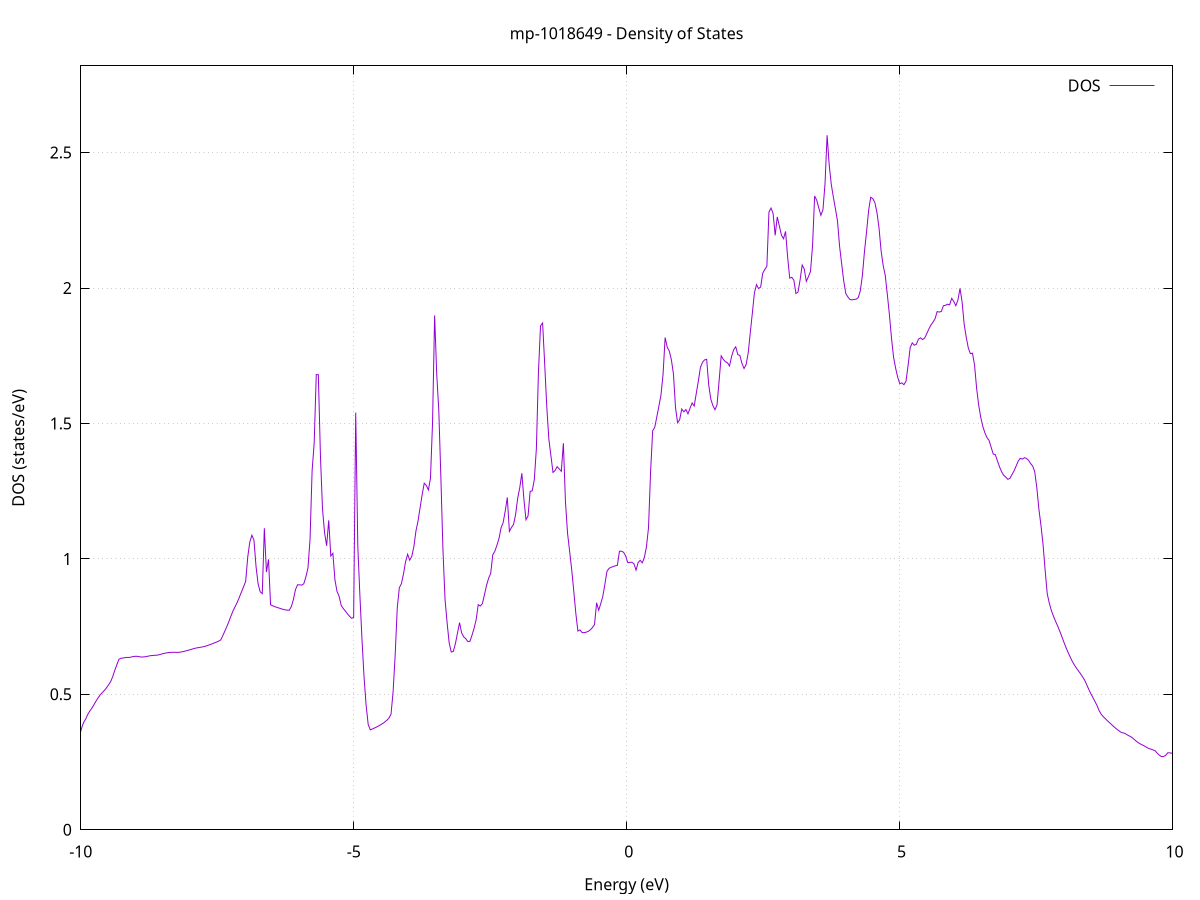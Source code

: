 set title 'mp-1018649 - Density of States'
set xlabel 'Energy (eV)'
set ylabel 'DOS (states/eV)'
set grid
set xrange [-10:10]
set yrange [0:2.820]
set xzeroaxis lt -1
set terminal png size 800,600
set output 'mp-1018649_dos_gnuplot.png'
plot '-' using 1:2 with lines title 'DOS'
-15.387200 0.000000
-15.349100 0.000000
-15.311100 0.000000
-15.273000 0.000000
-15.235000 0.000000
-15.196900 0.000000
-15.158900 0.000000
-15.120800 0.000000
-15.082800 0.000000
-15.044800 0.000000
-15.006700 0.000000
-14.968700 0.000000
-14.930600 0.000000
-14.892600 0.000000
-14.854500 0.000000
-14.816500 0.000000
-14.778500 0.000000
-14.740400 0.000000
-14.702400 0.000000
-14.664300 0.000000
-14.626300 0.000000
-14.588200 0.000000
-14.550200 0.000000
-14.512200 0.000000
-14.474100 0.000000
-14.436100 0.000000
-14.398000 0.000000
-14.360000 0.000000
-14.321900 0.000000
-14.283900 0.000000
-14.245900 0.000000
-14.207800 0.000000
-14.169800 0.000000
-14.131700 0.000000
-14.093700 0.000000
-14.055600 0.000000
-14.017600 0.000000
-13.979600 0.000000
-13.941500 0.000000
-13.903500 0.000000
-13.865400 0.000000
-13.827400 0.000000
-13.789300 0.000000
-13.751300 0.000000
-13.713300 0.000000
-13.675200 0.000000
-13.637200 0.000000
-13.599100 0.000000
-13.561100 0.000000
-13.523000 0.000000
-13.485000 0.000000
-13.447000 0.000000
-13.408900 0.000000
-13.370900 0.000000
-13.332800 0.000000
-13.294800 0.000000
-13.256700 0.000000
-13.218700 0.000000
-13.180700 0.000000
-13.142600 0.000000
-13.104600 0.000000
-13.066500 0.000000
-13.028500 0.000000
-12.990400 0.000000
-12.952400 0.000000
-12.914400 0.000000
-12.876300 0.000000
-12.838300 0.000000
-12.800200 0.000000
-12.762200 0.000000
-12.724100 0.000000
-12.686100 0.000000
-12.648100 0.000000
-12.610000 0.000000
-12.572000 0.000000
-12.533900 0.000000
-12.495900 0.000000
-12.457800 0.000000
-12.419800 0.000000
-12.381800 0.000000
-12.343700 0.000000
-12.305700 0.000000
-12.267600 0.000000
-12.229600 0.000000
-12.191500 0.000000
-12.153500 0.000000
-12.115500 0.000000
-12.077400 0.000000
-12.039400 0.000000
-12.001300 0.000000
-11.963300 0.000000
-11.925200 0.000600
-11.887200 0.073200
-11.849200 0.133300
-11.811100 0.179500
-11.773100 0.234700
-11.735000 0.317800
-11.697000 0.296600
-11.658900 0.300800
-11.620900 0.305900
-11.582900 0.306000
-11.544800 0.302800
-11.506800 0.308400
-11.468700 0.307900
-11.430700 0.308200
-11.392600 0.307000
-11.354600 0.303000
-11.316600 0.301900
-11.278500 0.303900
-11.240500 0.307100
-11.202400 0.311300
-11.164400 0.311100
-11.126300 0.309700
-11.088300 0.308700
-11.050300 0.306600
-11.012200 0.303600
-10.974200 0.303900
-10.936100 0.305400
-10.898100 0.307300
-10.860000 0.309500
-10.822000 0.312000
-10.784000 0.312800
-10.745900 0.312400
-10.707900 0.311500
-10.669800 0.309900
-10.631800 0.307200
-10.593700 0.306800
-10.555700 0.306800
-10.517700 0.307700
-10.479600 0.309000
-10.441600 0.310200
-10.403500 0.311700
-10.365500 0.313400
-10.327400 0.315100
-10.289400 0.315100
-10.251400 0.314300
-10.213300 0.313700
-10.175300 0.312500
-10.137200 0.310800
-10.099200 0.310400
-10.061100 0.313100
-10.023100 0.343700
-9.985100 0.375500
-9.947000 0.397000
-9.909000 0.409000
-9.870900 0.426500
-9.832900 0.439000
-9.794800 0.449600
-9.756800 0.462700
-9.718800 0.475800
-9.680700 0.487700
-9.642700 0.498400
-9.604600 0.506700
-9.566600 0.514700
-9.528500 0.524400
-9.490500 0.535200
-9.452500 0.547000
-9.414400 0.565900
-9.376400 0.589000
-9.338300 0.610000
-9.300300 0.629800
-9.262200 0.633400
-9.224200 0.633900
-9.186200 0.635800
-9.148100 0.636300
-9.110100 0.636200
-9.072000 0.637800
-9.034000 0.639600
-8.995900 0.640500
-8.957900 0.640200
-8.919900 0.638400
-8.881800 0.637700
-8.843800 0.638200
-8.805700 0.639300
-8.767700 0.640900
-8.729600 0.642400
-8.691600 0.643400
-8.653600 0.644000
-8.615500 0.644300
-8.577500 0.645500
-8.539400 0.647600
-8.501400 0.649800
-8.463300 0.651700
-8.425300 0.653100
-8.387300 0.654200
-8.349200 0.655000
-8.311200 0.655300
-8.273100 0.655200
-8.235100 0.654700
-8.197000 0.655300
-8.159000 0.656400
-8.121000 0.658100
-8.082900 0.660000
-8.044900 0.662000
-8.006800 0.664200
-7.968800 0.666400
-7.930700 0.668800
-7.892700 0.670700
-7.854700 0.672100
-7.816600 0.673500
-7.778600 0.674800
-7.740500 0.676400
-7.702500 0.678700
-7.664400 0.681300
-7.626400 0.684000
-7.588400 0.686900
-7.550300 0.689900
-7.512300 0.693100
-7.474200 0.696400
-7.436200 0.700800
-7.398100 0.716900
-7.360100 0.733800
-7.322100 0.751300
-7.284000 0.770500
-7.246000 0.790400
-7.207900 0.809600
-7.169900 0.824900
-7.131800 0.840600
-7.093800 0.858900
-7.055800 0.878400
-7.017700 0.897300
-6.979700 0.916800
-6.941600 1.007200
-6.903600 1.062400
-6.865500 1.087300
-6.827500 1.068800
-6.789500 0.971800
-6.751400 0.907500
-6.713400 0.878500
-6.675300 0.871800
-6.637300 1.113100
-6.599200 0.951400
-6.561200 0.998200
-6.523100 0.830600
-6.485100 0.826800
-6.447100 0.823700
-6.409000 0.821100
-6.371000 0.818700
-6.332900 0.816100
-6.294900 0.813800
-6.256800 0.812000
-6.218800 0.810700
-6.180800 0.810500
-6.142700 0.823900
-6.104700 0.850000
-6.066600 0.886800
-6.028600 0.904500
-5.990500 0.904100
-5.952500 0.903200
-5.914500 0.908200
-5.876400 0.933800
-5.838400 0.965900
-5.800300 1.071300
-5.762300 1.325200
-5.724200 1.427300
-5.686200 1.680500
-5.648200 1.680000
-5.610100 1.383400
-5.572100 1.185300
-5.534000 1.096200
-5.496000 1.048400
-5.457900 1.142500
-5.419900 1.010500
-5.381900 1.020400
-5.343800 0.922200
-5.305800 0.879600
-5.267700 0.862200
-5.229700 0.828400
-5.191600 0.816900
-5.153600 0.807400
-5.115600 0.797400
-5.077500 0.788200
-5.039500 0.781000
-5.001400 0.783400
-4.963400 1.540100
-4.925300 1.047200
-4.887300 0.866800
-4.849300 0.706000
-4.811200 0.565000
-4.773200 0.460700
-4.735100 0.389100
-4.697100 0.369000
-4.659000 0.372000
-4.621000 0.375500
-4.583000 0.379200
-4.544900 0.383300
-4.506900 0.387600
-4.468800 0.392300
-4.430800 0.397800
-4.392700 0.404300
-4.354700 0.412200
-4.316700 0.426600
-4.278600 0.509200
-4.240600 0.645100
-4.202500 0.818800
-4.164500 0.893400
-4.126400 0.908400
-4.088400 0.943800
-4.050400 0.989400
-4.012300 1.017200
-3.974300 0.995100
-3.936200 1.009200
-3.898200 1.045500
-3.860100 1.103000
-3.822100 1.139600
-3.784100 1.188700
-3.746000 1.237200
-3.708000 1.279400
-3.669900 1.271200
-3.631900 1.254500
-3.593800 1.297700
-3.555800 1.503800
-3.517800 1.898700
-3.479700 1.683600
-3.441700 1.550300
-3.403600 1.302600
-3.365600 1.036000
-3.327500 0.851100
-3.289500 0.764700
-3.251500 0.690200
-3.213400 0.656200
-3.175400 0.658600
-3.137300 0.687000
-3.099300 0.725700
-3.061200 0.764600
-3.023200 0.726900
-2.985200 0.712300
-2.947100 0.705300
-2.909100 0.694600
-2.871000 0.695700
-2.833000 0.718000
-2.794900 0.743800
-2.756900 0.775800
-2.718900 0.831100
-2.680800 0.826000
-2.642800 0.834900
-2.604700 0.867900
-2.566700 0.902300
-2.528600 0.928700
-2.490600 0.946300
-2.452600 1.014800
-2.414500 1.028300
-2.376500 1.050400
-2.338400 1.075500
-2.300400 1.114800
-2.262300 1.134200
-2.224300 1.176500
-2.186300 1.226800
-2.148200 1.101500
-2.110200 1.116100
-2.072100 1.126900
-2.034100 1.163800
-1.996000 1.224200
-1.958000 1.262800
-1.920000 1.316000
-1.881900 1.219100
-1.843900 1.144500
-1.805800 1.158900
-1.767800 1.249400
-1.729700 1.251200
-1.691700 1.292700
-1.653700 1.407100
-1.615600 1.691600
-1.577600 1.860200
-1.539500 1.870900
-1.501500 1.720100
-1.463400 1.562700
-1.425400 1.442500
-1.387400 1.380800
-1.349300 1.319100
-1.311300 1.326200
-1.273200 1.340500
-1.235200 1.332000
-1.197100 1.323200
-1.159100 1.427000
-1.121100 1.212100
-1.083000 1.095300
-1.045000 1.029100
-1.006900 0.960800
-0.968900 0.881700
-0.930800 0.798500
-0.892800 0.733500
-0.854800 0.737700
-0.816700 0.728100
-0.778700 0.727600
-0.740600 0.729400
-0.702600 0.732600
-0.664500 0.738400
-0.626500 0.746400
-0.588500 0.757600
-0.550400 0.838100
-0.512400 0.810300
-0.474300 0.835000
-0.436300 0.862100
-0.398200 0.906700
-0.360200 0.954200
-0.322200 0.965100
-0.284100 0.969000
-0.246100 0.971600
-0.208000 0.974600
-0.170000 0.976100
-0.131900 1.028100
-0.093900 1.028300
-0.055900 1.024400
-0.017800 1.010800
0.020200 0.986200
0.058300 0.987300
0.096300 0.987500
0.134400 0.981700
0.172400 0.958500
0.210400 0.986500
0.248500 0.994900
0.286500 0.985400
0.324600 1.005200
0.362600 1.044400
0.400700 1.115200
0.438700 1.322300
0.476700 1.472900
0.514800 1.485900
0.552800 1.524200
0.590900 1.563900
0.628900 1.604700
0.667000 1.681000
0.705000 1.817200
0.743000 1.781800
0.781100 1.767100
0.819100 1.735600
0.857200 1.683200
0.895200 1.558900
0.933300 1.502600
0.971300 1.513800
1.009300 1.553200
1.047400 1.542900
1.085400 1.551400
1.123500 1.535400
1.161500 1.556400
1.199600 1.575700
1.237600 1.564200
1.275600 1.610700
1.313700 1.656900
1.351700 1.706700
1.389800 1.725600
1.427800 1.734700
1.465900 1.736700
1.503900 1.641400
1.541900 1.589600
1.580000 1.566100
1.618000 1.550500
1.656100 1.568500
1.694100 1.657700
1.732200 1.749600
1.770200 1.736900
1.808300 1.728100
1.846300 1.724100
1.884300 1.712100
1.922400 1.747000
1.960400 1.772400
1.998500 1.782900
2.036500 1.754200
2.074600 1.750800
2.112600 1.721500
2.150600 1.702800
2.188700 1.717200
2.226700 1.759800
2.264800 1.834700
2.302800 1.906900
2.340900 1.982300
2.378900 2.012400
2.416900 1.997800
2.455000 2.003600
2.493000 2.054600
2.531100 2.068600
2.569100 2.080400
2.607200 2.280700
2.645200 2.295200
2.683200 2.275000
2.721300 2.194300
2.759300 2.262600
2.797400 2.229300
2.835400 2.195400
2.873500 2.181900
2.911500 2.208900
2.949500 2.113600
2.987600 2.036400
3.025600 2.039400
3.063700 2.028700
3.101700 1.979400
3.139800 1.985200
3.177800 2.030100
3.215800 2.084700
3.253900 2.069800
3.291900 2.024600
3.330000 2.042000
3.368000 2.060900
3.406100 2.157300
3.444100 2.339700
3.482100 2.324100
3.520200 2.295600
3.558200 2.268500
3.596300 2.288500
3.634300 2.385100
3.672400 2.563900
3.710400 2.454900
3.748400 2.383000
3.786500 2.336200
3.824500 2.292700
3.862600 2.247800
3.900600 2.154800
3.938700 2.089800
3.976700 2.026300
4.014700 1.979600
4.052800 1.967200
4.090800 1.957500
4.128900 1.956200
4.166900 1.957600
4.205000 1.958900
4.243000 1.964300
4.281000 1.990000
4.319100 2.046300
4.357100 2.134900
4.395200 2.207500
4.433200 2.286700
4.471300 2.335100
4.509300 2.329900
4.547300 2.315400
4.585400 2.278800
4.623400 2.221800
4.661500 2.137700
4.699500 2.083100
4.737600 2.046700
4.775600 1.976400
4.813600 1.902200
4.851700 1.815700
4.889700 1.745100
4.927800 1.704000
4.965800 1.670700
5.003900 1.646700
5.041900 1.649900
5.079900 1.643000
5.118000 1.656100
5.156000 1.714400
5.194100 1.779700
5.232100 1.797400
5.270200 1.788800
5.308200 1.792400
5.346200 1.811200
5.384300 1.816000
5.422300 1.809700
5.460400 1.815400
5.498400 1.831500
5.536500 1.848500
5.574500 1.863300
5.612500 1.873900
5.650600 1.886900
5.688600 1.912900
5.726700 1.911200
5.764700 1.913400
5.802800 1.934600
5.840800 1.936100
5.878800 1.940100
5.916900 1.937800
5.954900 1.961800
5.993000 1.950300
6.031000 1.934500
6.069100 1.955700
6.107100 1.998700
6.145100 1.948700
6.183200 1.866900
6.221200 1.818200
6.259300 1.778700
6.297300 1.757500
6.335400 1.759500
6.373400 1.716000
6.411400 1.630100
6.449500 1.567100
6.487500 1.522200
6.525600 1.488700
6.563600 1.465100
6.601700 1.447600
6.639700 1.437300
6.677700 1.412100
6.715800 1.387000
6.753800 1.384900
6.791900 1.362300
6.829900 1.340600
6.868000 1.322200
6.906000 1.308800
6.944000 1.302500
6.982100 1.293800
7.020100 1.296900
7.058200 1.310700
7.096200 1.324600
7.134300 1.342300
7.172300 1.360500
7.210300 1.371400
7.248400 1.368200
7.286400 1.373500
7.324500 1.371000
7.362500 1.363900
7.400600 1.351800
7.438600 1.342800
7.476600 1.320900
7.514700 1.262100
7.552700 1.183200
7.590800 1.123000
7.628800 1.052700
7.666900 0.957700
7.704900 0.871500
7.742900 0.836700
7.781000 0.809500
7.819000 0.788600
7.857100 0.770000
7.895100 0.752800
7.933200 0.733800
7.971200 0.714200
8.009200 0.693200
8.047300 0.673400
8.085300 0.655600
8.123400 0.638700
8.161400 0.622800
8.199500 0.609300
8.237500 0.597700
8.275500 0.586800
8.313600 0.576500
8.351600 0.564700
8.389700 0.552700
8.427700 0.536000
8.465800 0.518400
8.503800 0.502400
8.541800 0.488000
8.579900 0.473500
8.617900 0.458400
8.656000 0.439900
8.694000 0.426300
8.732100 0.417600
8.770100 0.410000
8.808100 0.402500
8.846200 0.395400
8.884200 0.388300
8.922300 0.381300
8.960300 0.374600
8.998400 0.368300
9.036400 0.362800
9.074400 0.358300
9.112500 0.357100
9.150500 0.353000
9.188600 0.348300
9.226600 0.344500
9.264700 0.339700
9.302700 0.332800
9.340700 0.326300
9.378800 0.320800
9.416800 0.316200
9.454900 0.312500
9.492900 0.308500
9.531000 0.303700
9.569000 0.299700
9.607000 0.297500
9.645100 0.294700
9.683100 0.291400
9.721200 0.282800
9.759200 0.275200
9.797300 0.270100
9.835300 0.270500
9.873300 0.274200
9.911400 0.284000
9.949400 0.284200
9.987500 0.282500
10.025500 0.278600
10.063600 0.248000
10.101600 0.201800
10.139600 0.163900
10.177700 0.136700
10.215700 0.112800
10.253800 0.090700
10.291800 0.073500
10.329900 0.036200
10.367900 0.009200
10.406000 0.000200
10.444000 0.000000
10.482000 0.000000
10.520100 0.000000
10.558100 0.000000
10.596200 0.000000
10.634200 0.000000
10.672300 0.000000
10.710300 0.000000
10.748300 0.000000
10.786400 0.000000
10.824400 0.000000
10.862500 0.000000
10.900500 0.000000
10.938600 0.000000
10.976600 0.000000
11.014600 0.000000
11.052700 0.000000
11.090700 0.000000
11.128800 0.000000
11.166800 0.000000
11.204900 0.000000
11.242900 0.000000
11.280900 0.000000
11.319000 0.000000
11.357000 0.000000
11.395100 0.000000
11.433100 0.000000
11.471200 0.000000
11.509200 0.000000
11.547200 0.000000
11.585300 0.000000
11.623300 0.000000
11.661400 0.000000
11.699400 0.000000
11.737500 0.000000
11.775500 0.000000
11.813500 0.000000
11.851600 0.000000
11.889600 0.000000
11.927700 0.000000
11.965700 0.000000
12.003800 0.000000
12.041800 0.000000
12.079800 0.000000
12.117900 0.000000
12.155900 0.000000
12.194000 0.000000
12.232000 0.000000
12.270100 0.000000
12.308100 0.000000
12.346100 0.000000
12.384200 0.000000
12.422200 0.000000
12.460300 0.000000
12.498300 0.000000
12.536400 0.000000
12.574400 0.000000
12.612400 0.000000
12.650500 0.000000
12.688500 0.000000
12.726600 0.000000
12.764600 0.000000
12.802700 0.000000
12.840700 0.000000
12.878700 0.000000
12.916800 0.000000
12.954800 0.000000
12.992900 0.000000
13.030900 0.000000
13.069000 0.000000
13.107000 0.000000
13.145000 0.004800
13.183100 0.056300
13.221100 0.113600
13.259200 0.180100
13.297200 0.249900
13.335300 0.302600
13.373300 0.352000
13.411300 0.406700
13.449400 0.460900
13.487400 0.447900
13.525500 0.478100
13.563500 0.507900
13.601600 0.536700
13.639600 0.570900
13.677600 0.605700
13.715700 0.642600
13.753700 0.683200
13.791800 0.742800
13.829800 0.796600
13.867900 0.829500
13.905900 0.859500
13.943900 0.888000
13.982000 0.918000
14.020000 0.942000
14.058100 0.960700
14.096100 0.975900
14.134200 0.983200
14.172200 0.990900
14.210200 0.990800
14.248300 0.999300
14.286300 1.014200
14.324400 1.032300
14.362400 1.055700
14.400500 1.086000
14.438500 1.134500
14.476500 1.191200
14.514600 1.235600
14.552600 1.298500
14.590700 1.368000
14.628700 1.390700
14.666800 1.403700
14.704800 1.425900
14.742800 1.436000
14.780900 1.418700
14.818900 1.397700
14.857000 1.394600
14.895000 1.406400
14.933100 1.426700
14.971100 1.468200
15.009100 1.498700
15.047200 1.503200
15.085200 1.509800
15.123300 1.457200
15.161300 1.341800
15.199400 1.324600
15.237400 1.348700
15.275400 1.380200
15.313500 1.466400
15.351500 1.542300
15.389600 1.582800
15.427600 1.622200
15.465700 1.649500
15.503700 1.683500
15.541700 1.633300
15.579800 1.649000
15.617800 1.646400
15.655900 1.708000
15.693900 1.794100
15.732000 1.906100
15.770000 2.046600
15.808000 2.184000
15.846100 2.360200
15.884100 2.413400
15.922200 2.357700
15.960200 2.240800
15.998300 2.143800
16.036300 2.036200
16.074300 1.953700
16.112400 1.920800
16.150400 1.861100
16.188500 1.811000
16.226500 1.851900
16.264600 2.120300
16.302600 1.973500
16.340600 2.058300
16.378700 2.176400
16.416700 2.370000
16.454800 2.551500
16.492800 2.808400
16.530900 2.954000
16.568900 2.966800
16.606900 2.959900
16.645000 2.893200
16.683000 2.660900
16.721100 2.440000
16.759100 2.303800
16.797200 2.212600
16.835200 2.097600
16.873200 2.009800
16.911300 2.026100
16.949300 2.065300
16.987400 2.177200
17.025400 2.311100
17.063500 2.412300
17.101500 2.440800
17.139500 2.439200
17.177600 2.364900
17.215600 2.245300
17.253700 2.139800
17.291700 2.025200
17.329800 1.974200
17.367800 1.965600
17.405800 1.990700
17.443900 1.996700
17.481900 2.007700
17.520000 2.064600
17.558000 2.237900
17.596100 2.473600
17.634100 2.676300
17.672100 2.843300
17.710200 3.019700
17.748200 3.278100
17.786300 3.033300
17.824300 2.959200
17.862400 2.693500
17.900400 2.591100
17.938400 2.548200
17.976500 2.544000
18.014500 2.465000
18.052600 2.445100
18.090600 2.408200
18.128700 2.387300
18.166700 2.394600
18.204700 2.423400
18.242800 2.522400
18.280800 2.548000
18.318900 2.598500
18.356900 2.519700
18.395000 2.485800
18.433000 2.464300
18.471000 2.535600
18.509100 2.653000
18.547100 2.778600
18.585200 3.186000
18.623200 3.039700
18.661300 2.847700
18.699300 2.663700
18.737400 2.576400
18.775400 2.499100
18.813400 2.503600
18.851500 2.539100
18.889500 2.640800
18.927600 2.539600
18.965600 2.523300
19.003700 2.484500
19.041700 2.433200
19.079700 2.422700
19.117800 2.455300
19.155800 2.475400
19.193900 2.488000
19.231900 2.467100
19.270000 2.361600
19.308000 2.324800
19.346000 2.292700
19.384100 2.230600
19.422100 2.186500
19.460200 2.154700
19.498200 2.133200
19.536300 2.141900
19.574300 2.252300
19.612300 2.345200
19.650400 2.292800
19.688400 2.299200
19.726500 2.361400
19.764500 2.404200
19.802600 2.441400
19.840600 2.576800
19.878600 2.419000
19.916700 2.027000
19.954700 1.918300
19.992800 1.873200
20.030800 1.837300
20.068900 1.792800
20.106900 1.754900
20.144900 1.743600
20.183000 1.769800
20.221000 1.834400
20.259100 1.951700
20.297100 2.077400
20.335200 2.186200
20.373200 2.388700
20.411200 2.387500
20.449300 2.260600
20.487300 2.130500
20.525400 2.043700
20.563400 2.009100
20.601500 1.856300
20.639500 1.761200
20.677500 1.689400
20.715600 1.664300
20.753600 1.661900
20.791700 1.693900
20.829700 1.703400
20.867800 1.817500
20.905800 2.002800
20.943800 2.144600
20.981900 2.239300
21.019900 2.238500
21.058000 2.219000
21.096000 2.094800
21.134100 2.026800
21.172100 1.878500
21.210100 1.911200
21.248200 1.997200
21.286200 2.046200
21.324300 2.021000
21.362300 2.009100
21.400400 2.088200
21.438400 2.111000
21.476400 2.118700
21.514500 2.142000
21.552500 2.163300
21.590600 2.212300
21.628600 2.320500
21.666700 2.377300
21.704700 2.398600
21.742700 2.450100
21.780800 2.534900
21.818800 2.690300
21.856900 2.642400
21.894900 2.591600
21.933000 2.475500
21.971000 2.460300
22.009000 2.414100
22.047100 2.365400
22.085100 2.335600
22.123200 2.303500
22.161200 2.364200
22.199300 2.274400
22.237300 2.257100
22.275300 2.241500
22.313400 2.185400
22.351400 2.184200
22.389500 2.103900
22.427500 2.030000
22.465600 1.987100
22.503600 1.953500
22.541600 1.907700
22.579700 1.786700
22.617700 1.786100
22.655800 1.868200
22.693800 2.069600
22.731900 2.132600
22.769900 2.243000
22.807900 2.272400
22.846000 2.333600
22.884000 2.337300
22.922100 2.397100
22.960100 2.343400
22.998200 2.251100
23.036200 2.242000
23.074200 2.249100
23.112300 2.195200
23.150300 2.138200
23.188400 2.149700
23.226400 2.192400
23.264500 2.278900
23.302500 2.410900
23.340500 2.694400
23.378600 2.969100
23.416600 3.095700
23.454700 3.048300
23.492700 2.952100
23.530800 2.865300
23.568800 2.779600
23.606800 2.629800
23.644900 2.360700
23.682900 2.300700
23.721000 2.325900
23.759000 2.388300
23.797100 2.392200
23.835100 2.321300
23.873100 2.243900
23.911200 2.245600
23.949200 2.217500
23.987300 2.113600
24.025300 1.967300
24.063400 1.754500
24.101400 1.720100
24.139400 1.692500
24.177500 1.674400
24.215500 1.674600
24.253600 1.621800
24.291600 1.570500
24.329700 1.506800
24.367700 1.448700
24.405700 1.409000
24.443800 1.415000
24.481800 1.538800
24.519900 1.513900
24.557900 1.244400
24.596000 1.222100
24.634000 1.198200
24.672000 1.172500
24.710100 1.147300
24.748100 1.137100
24.786200 1.160900
24.824200 1.178900
24.862300 1.185700
24.900300 1.201400
24.938300 1.195100
24.976400 1.209700
25.014400 1.222900
25.052500 1.100300
25.090500 1.074000
25.128600 1.050900
25.166600 1.031200
25.204600 1.017900
25.242700 0.966000
25.280700 0.946300
25.318800 0.937100
25.356800 0.913200
25.394900 0.909200
25.432900 0.883200
25.470900 0.883600
25.509000 0.931500
25.547000 0.958100
25.585100 0.982800
25.623100 1.061000
25.661200 0.987400
25.699200 0.587800
25.737200 0.481700
25.775300 0.441300
25.813300 0.416800
25.851400 0.422700
25.889400 0.413800
25.927500 0.361800
25.965500 0.337700
26.003500 0.292800
26.041600 0.274700
26.079600 0.251800
26.117700 0.240300
26.155700 0.273800
26.193800 0.299000
26.231800 0.323600
26.269800 0.340800
26.307900 0.364400
26.345900 0.393800
26.384000 0.426100
26.422000 0.456200
26.460100 0.491800
26.498100 0.531100
26.536100 0.559100
26.574200 0.586400
26.612200 0.603600
26.650300 0.643500
26.688300 0.688200
26.726400 0.716700
26.764400 0.736100
26.802400 0.748500
26.840500 0.757300
26.878500 0.768300
26.916600 0.774300
26.954600 0.789400
26.992700 0.803400
27.030700 0.824500
27.068700 0.841200
27.106800 0.846300
27.144800 0.859800
27.182900 0.873800
27.220900 0.887100
27.259000 0.897600
27.297000 0.910700
27.335100 0.923300
27.373100 0.935400
27.411100 0.947400
27.449200 0.958500
27.487200 0.968200
27.525300 0.982600
27.563300 0.996000
27.601400 1.011500
27.639400 1.028100
27.677400 1.047200
27.715500 1.065200
27.753500 1.082900
27.791600 1.099200
27.829600 1.117500
27.867700 1.138600
27.905700 1.159600
27.943700 1.193300
27.981800 1.228900
28.019800 1.256500
28.057900 1.277800
28.095900 1.324000
28.134000 1.374100
28.172000 1.471500
28.210000 1.480200
28.248100 1.514600
28.286100 1.632600
28.324200 1.855100
28.362200 2.035700
28.400300 2.110100
28.438300 2.184600
28.476300 2.140600
28.514400 2.156200
28.552400 2.071800
28.590500 2.052000
28.628500 2.054600
28.666600 2.100200
28.704600 2.234300
28.742600 2.174000
28.780700 2.108300
28.818700 2.254400
28.856800 2.565700
28.894800 2.753500
28.932900 2.605500
28.970900 2.348300
29.008900 2.302500
29.047000 2.363400
29.085000 2.391500
29.123100 2.456800
29.161100 2.625100
29.199200 2.833200
29.237200 2.970300
29.275200 2.920500
29.313300 2.699400
29.351300 2.594300
29.389400 2.559600
29.427400 2.580200
29.465500 2.647400
29.503500 2.705200
29.541500 2.990700
29.579600 2.997200
29.617600 2.809600
29.655700 2.683000
29.693700 2.547600
29.731800 2.616900
29.769800 2.507200
29.807800 2.420200
29.845900 2.330600
29.883900 2.310900
29.922000 2.338100
29.960000 2.423600
29.998100 2.498400
30.036100 2.563000
30.074100 2.567300
30.112200 2.489200
30.150200 2.392900
30.188300 2.331600
30.226300 2.370300
30.264400 2.472200
30.302400 2.509800
30.340400 2.476300
30.378500 2.439400
30.416500 2.403700
30.454600 2.364700
30.492600 2.323400
30.530700 2.291100
30.568700 2.288400
30.606700 2.339100
30.644800 2.296900
30.682800 2.158700
30.720900 2.018000
30.758900 1.920200
30.797000 1.869500
30.835000 1.837300
30.873000 1.802700
30.911100 1.839300
30.949100 1.966400
30.987200 2.159000
31.025200 2.279100
31.063300 2.843200
31.101300 2.532000
31.139300 2.400500
31.177400 2.211700
31.215400 2.136600
31.253500 2.096600
31.291500 2.074700
31.329600 2.038000
31.367600 1.971700
31.405600 1.900700
31.443700 1.827200
31.481700 1.710400
31.519800 1.671700
31.557800 1.643500
31.595900 1.594200
31.633900 1.517600
31.671900 1.465700
31.710000 1.482300
31.748000 1.531200
31.786100 1.569100
31.824100 1.605400
31.862200 1.673400
31.900200 1.691100
31.938200 1.661000
31.976300 1.588000
32.014300 1.518600
32.052400 1.459500
32.090400 1.465600
32.128500 1.403300
32.166500 1.406800
32.204500 1.421600
32.242600 1.498900
32.280600 1.646500
32.318700 1.768200
32.356700 1.862900
32.394800 1.947000
32.432800 2.037800
32.470800 2.164400
32.508900 2.173600
32.546900 2.197000
32.585000 1.954000
32.623000 1.796500
32.661100 1.645900
32.699100 1.498100
32.737100 1.373400
32.775200 1.358200
32.813200 1.359800
32.851300 1.371000
32.889300 1.391700
32.927400 1.427900
32.965400 1.479600
33.003400 1.539300
33.041500 1.625500
33.079500 1.732100
33.117600 1.847000
33.155600 1.886700
33.193700 1.720900
33.231700 1.604100
33.269700 1.538600
33.307800 1.467500
33.345800 1.466400
33.383900 1.361100
33.421900 1.299300
33.460000 1.287900
33.498000 1.314300
33.536000 1.364500
33.574100 1.369700
33.612100 1.399400
33.650200 1.452700
33.688200 1.500200
33.726300 1.548300
33.764300 1.633100
33.802300 1.694800
33.840400 1.708600
33.878400 1.673400
33.916500 1.632300
33.954500 1.660300
33.992600 1.767400
34.030600 2.031900
34.068600 2.280500
34.106700 2.354400
34.144700 2.350400
34.182800 2.354200
34.220800 2.516200
34.258900 2.678400
34.296900 2.661900
34.334900 2.607700
34.373000 2.288100
34.411000 2.089300
34.449100 1.987600
34.487100 1.929500
34.525200 1.919100
34.563200 1.918500
34.601200 1.804900
34.639300 1.736200
34.677300 1.639400
34.715400 1.574400
34.753400 1.489500
34.791500 1.455700
34.829500 1.492000
34.867500 1.593000
34.905600 1.797300
34.943600 1.764300
34.981700 1.698700
35.019700 1.650800
35.057800 1.675200
35.095800 1.655300
35.133800 1.668400
35.171900 1.725800
35.209900 1.815700
35.248000 1.840900
35.286000 1.839900
35.324100 1.829500
35.362100 1.802100
35.400100 1.766100
35.438200 1.737400
35.476200 1.708600
35.514300 1.675700
35.552300 1.630500
35.590400 1.534500
35.628400 1.497300
35.666400 1.479100
35.704500 1.462200
35.742500 1.453600
35.780600 1.453100
35.818600 1.433100
35.856700 1.407000
35.894700 1.371000
35.932800 1.333000
35.970800 1.313700
36.008800 1.302800
36.046900 1.287800
36.084900 1.276900
36.123000 1.275000
36.161000 1.298400
36.199100 1.305700
36.237100 1.305300
36.275100 1.285100
36.313200 1.267300
36.351200 1.274700
36.389300 1.306600
36.427300 1.296600
36.465400 1.305600
36.503400 1.313200
36.541400 1.320600
36.579500 1.344700
36.617500 1.387000
36.655600 1.451200
36.693600 1.391600
36.731700 1.353800
36.769700 1.354700
36.807700 1.365200
36.845800 1.374800
36.883800 1.389300
36.921900 1.399900
36.959900 1.408000
36.998000 1.422600
37.036000 1.449000
37.074000 1.470100
37.112100 1.459500
37.150100 1.421400
37.188200 1.366400
37.226200 1.320600
37.264300 1.287300
37.302300 1.238400
37.340300 1.188500
37.378400 1.138000
37.416400 1.089600
37.454500 1.055400
37.492500 1.023400
37.530600 0.989600
37.568600 0.966400
37.606600 0.950600
37.644700 0.941700
37.682700 0.952000
37.720800 0.968600
37.758800 1.000500
37.796900 1.062400
37.834900 1.118900
37.872900 1.149300
37.911000 1.175500
37.949000 1.175600
37.987100 1.166700
38.025100 1.161200
38.063200 1.168300
38.101200 1.183000
38.139200 1.209300
38.177300 1.226300
38.215300 1.232100
38.253400 1.238800
38.291400 1.241800
38.329500 1.238000
38.367500 1.223900
38.405500 1.202500
38.443600 1.191200
38.481600 1.151200
38.519700 1.112400
38.557700 1.078600
38.595800 1.069900
38.633800 1.050700
38.671800 1.044600
38.709900 1.041600
38.747900 1.042100
38.786000 1.042400
38.824000 1.041100
38.862100 1.075000
38.900100 1.064700
38.938100 1.049200
38.976200 1.039300
39.014200 1.030800
39.052300 1.029000
39.090300 1.039000
39.128400 1.056300
39.166400 1.082600
39.204400 1.119800
39.242500 1.163300
39.280500 1.186000
39.318600 1.200000
39.356600 1.210800
39.394700 1.215000
39.432700 1.217900
39.470700 1.227900
39.508800 1.236600
39.546800 1.247000
39.584900 1.265300
39.622900 1.285800
39.661000 1.306500
39.699000 1.327600
39.737000 1.349000
39.775100 1.369300
39.813100 1.394200
39.851200 1.420200
39.889200 1.441800
39.927300 1.494300
39.965300 1.549100
40.003300 1.467100
40.041400 1.434000
40.079400 1.408300
40.117500 1.388300
40.155500 1.383500
40.193600 1.405000
40.231600 1.428000
40.269600 1.429500
40.307700 1.387800
40.345700 1.393800
40.383800 1.436000
40.421800 1.491200
40.459900 1.545400
40.497900 1.571400
40.535900 1.617200
40.574000 1.662200
40.612000 1.710100
40.650100 1.776100
40.688100 1.885700
40.726200 1.954600
40.764200 1.921000
40.802200 1.818500
40.840300 1.742700
40.878300 1.703500
40.916400 1.671300
40.954400 1.640900
40.992500 1.608200
41.030500 1.590000
41.068500 1.568900
41.106600 1.538700
41.144600 1.499300
41.182700 1.476600
41.220700 1.457400
41.258800 1.438300
41.296800 1.419100
41.334800 1.395800
41.372900 1.368400
41.410900 1.334000
41.449000 1.288200
41.487000 1.230000
41.525100 1.172300
41.563100 1.110100
41.601100 1.048000
41.639200 0.991300
41.677200 0.930800
41.715300 0.871900
41.753300 0.821500
41.791400 0.790200
41.829400 0.771300
41.867400 0.749300
41.905500 0.746300
41.943500 0.705300
41.981600 0.682700
42.019600 0.657800
42.057700 0.645800
42.095700 0.631200
42.133700 0.632000
42.171800 0.636100
42.209800 0.655200
42.247900 0.676600
42.285900 0.669000
42.324000 0.641000
42.362000 0.603300
42.400000 0.583000
42.438100 0.585100
42.476100 0.587400
42.514200 0.608700
42.552200 0.634600
42.590300 0.661600
42.628300 0.688400
42.666300 0.713300
42.704400 0.742100
42.742400 0.770400
42.780500 0.800000
42.818500 0.830700
42.856600 0.862200
42.894600 0.894300
42.932600 0.927700
42.970700 0.960300
43.008700 0.990600
43.046800 1.020900
43.084800 1.047000
43.122900 1.066200
43.160900 1.070700
43.198900 1.062300
43.237000 1.074300
43.275000 1.092500
43.313100 1.108000
43.351100 1.120000
43.389200 1.129200
43.427200 1.134600
43.465200 1.138000
43.503300 1.150900
43.541300 1.183600
43.579400 1.226900
43.617400 1.268900
43.655500 1.302200
43.693500 1.305200
43.731500 1.296900
43.769600 1.236800
43.807600 1.191200
43.845700 1.202100
43.883700 1.230800
43.921800 1.247900
43.959800 1.265900
43.997800 1.293700
44.035900 1.323700
44.073900 1.330200
44.112000 1.346300
44.150000 1.367800
44.188100 1.398300
44.226100 1.414800
44.264200 1.430500
44.302200 1.453000
44.340200 1.475500
44.378300 1.490000
44.416300 1.505800
44.454400 1.544400
44.492400 1.504000
44.530500 1.483100
44.568500 1.456400
44.606500 1.438900
44.644600 1.435900
44.682600 1.438800
44.720700 1.446600
44.758700 1.454600
44.796800 1.460800
44.834800 1.466800
44.872800 1.471500
44.910900 1.474200
44.948900 1.476600
44.987000 1.480700
45.025000 1.485900
45.063100 1.481600
45.101100 1.475300
45.139100 1.468300
45.177200 1.478800
45.215200 1.462300
45.253300 1.448800
45.291300 1.422100
45.329400 1.407500
45.367400 1.400400
45.405400 1.397000
45.443500 1.401300
45.481500 1.409500
45.519600 1.419400
45.557600 1.426300
45.595700 1.442800
45.633700 1.451200
45.671700 1.408700
45.709800 1.387600
45.747800 1.373400
45.785900 1.369500
45.823900 1.373500
45.862000 1.391500
45.900000 1.421800
45.938000 1.461800
45.976100 1.495900
46.014100 1.528200
46.052200 1.568000
46.090200 1.571200
46.128300 1.578900
46.166300 1.627000
46.204300 1.679300
46.242400 1.731200
46.280400 1.775300
46.318500 1.837300
46.356500 1.895600
46.394600 1.960900
46.432600 2.043900
46.470600 2.163000
46.508700 2.229100
46.546700 2.280600
46.584800 2.317400
46.622800 2.322100
46.660900 2.349900
46.698900 2.379100
46.736900 2.340700
46.775000 2.242400
46.813000 2.161300
46.851100 2.095900
46.889100 2.040700
46.927200 2.022700
46.965200 1.994000
47.003200 1.966900
47.041300 1.986300
47.079300 1.972200
47.117400 1.973500
47.155400 1.983100
47.193500 1.994900
47.231500 2.032000
47.269500 2.064300
47.307600 2.107800
47.345600 2.120700
47.383700 2.150900
47.421700 2.130200
47.459800 2.128100
47.497800 2.163800
47.535800 2.277500
47.573900 2.245500
47.611900 2.245500
47.650000 2.243700
47.688000 2.232000
47.726100 2.236600
47.764100 2.251100
47.802100 2.262100
47.840200 2.271300
47.878200 2.303100
47.916300 2.383000
47.954300 2.494300
47.992400 2.494300
48.030400 2.476700
48.068400 2.476200
48.106500 2.424800
48.144500 2.464700
48.182600 2.490300
48.220600 2.527000
48.258700 2.600300
48.296700 2.611800
48.334700 2.603500
48.372800 2.636700
48.410800 2.621000
48.448900 2.657100
48.486900 2.672700
48.525000 2.653100
48.563000 2.616800
48.601000 2.574800
48.639100 2.567700
48.677100 2.476300
48.715200 2.381900
48.753200 2.324400
48.791300 2.312200
48.829300 2.324200
48.867300 2.299900
48.905400 2.323300
48.943400 2.371400
48.981500 2.465400
49.019500 2.511500
49.057600 2.541200
49.095600 2.521600
49.133600 2.472400
49.171700 2.479900
49.209700 2.508400
49.247800 2.615300
49.285800 2.770600
49.323900 2.889400
49.361900 2.853600
49.399900 2.725900
49.438000 2.691400
49.476000 2.652200
49.514100 2.623000
49.552100 2.562800
49.590200 2.494900
49.628200 2.466600
49.666200 2.413400
49.704300 2.375100
49.742300 2.339100
49.780400 2.309000
49.818400 2.292200
49.856500 2.268700
49.894500 2.285700
49.932500 2.307300
49.970600 2.308200
50.008600 2.332200
50.046700 2.369000
50.084700 2.417000
50.122800 2.445900
50.160800 2.537400
50.198800 2.627300
50.236900 2.604300
50.274900 2.533300
50.313000 2.465500
50.351000 2.387900
50.389100 2.393200
50.427100 2.332800
50.465100 2.284300
50.503200 2.233800
50.541200 2.183400
50.579300 2.144600
50.617300 2.086500
50.655400 2.016900
50.693400 1.990600
50.731400 2.057000
50.769500 2.105700
50.807500 2.174700
50.845600 2.265100
50.883600 2.341100
50.921700 2.380400
50.959700 2.406400
50.997700 2.386300
51.035800 2.430400
51.073800 2.524300
51.111900 2.576500
51.149900 2.629600
51.188000 2.741400
51.226000 2.807900
51.264000 2.753200
51.302100 2.646500
51.340100 2.456500
51.378200 2.384300
51.416200 2.342200
51.454300 2.304900
51.492300 2.265600
51.530300 2.175400
51.568400 2.179500
51.606400 2.157500
51.644500 2.122800
51.682500 2.080300
51.720600 2.098500
51.758600 2.159500
51.796600 2.190400
51.834700 2.226600
51.872700 2.274800
51.910800 2.280800
51.948800 2.318500
51.986900 2.355900
52.024900 2.457200
52.062900 2.537300
52.101000 2.530800
52.139000 2.414200
52.177100 2.383300
52.215100 2.360400
52.253200 2.341300
52.291200 2.306900
52.329200 2.237400
52.367300 2.206600
52.405300 2.128000
52.443400 2.112100
52.481400 2.108200
52.519500 2.075200
52.557500 1.992500
52.595500 1.895500
52.633600 1.790300
52.671600 1.656900
52.709700 1.556300
52.747700 1.503900
52.785800 1.464000
52.823800 1.463200
52.861900 1.431400
52.899900 1.399400
52.937900 1.367300
52.976000 1.341000
53.014000 1.311000
53.052100 1.269700
53.090100 1.232200
53.128200 1.227600
53.166200 1.233900
53.204200 1.238500
53.242300 1.273500
53.280300 1.321200
53.318400 1.332800
53.356400 1.405900
53.394500 1.431800
53.432500 1.427900
53.470500 1.403300
53.508600 1.350800
53.546600 1.244400
53.584700 1.125000
53.622700 1.083400
53.660800 1.079900
53.698800 1.073000
53.736800 1.067400
53.774900 1.069900
53.812900 1.074900
53.851000 1.082700
53.889000 1.081300
53.927100 1.078000
53.965100 1.082200
54.003100 1.155000
54.041200 1.194200
54.079200 1.002400
54.117300 0.936400
54.155300 0.918500
54.193400 0.925600
54.231400 0.938000
54.269400 0.956800
54.307500 0.989400
54.345500 1.022600
54.383600 1.070000
54.421600 1.176300
54.459700 1.144900
54.497700 1.135800
54.535700 1.114400
54.573800 1.090300
54.611800 1.089000
54.649900 1.045300
54.687900 0.997800
54.726000 0.947600
54.764000 0.870500
54.802000 0.795000
54.840100 0.751300
54.878100 0.673100
54.916200 0.582700
54.954200 0.545100
54.992300 0.504600
55.030300 0.489100
55.068300 0.478400
55.106400 0.469700
55.144400 0.476700
55.182500 0.483900
55.220500 0.598700
55.258600 0.649800
55.296600 0.639900
55.334600 0.631400
55.372700 0.635400
55.410700 0.644100
55.448800 0.647600
55.486800 0.644900
55.524900 0.641500
55.562900 0.637400
55.600900 0.658200
55.639000 0.651800
55.677000 0.623900
55.715100 0.575600
55.753100 0.513500
55.791200 0.459800
55.829200 0.419000
55.867200 0.390200
55.905300 0.365800
55.943300 0.341300
55.981400 0.315900
56.019400 0.284400
56.057500 0.245500
56.095500 0.205700
56.133500 0.177200
56.171600 0.153700
56.209600 0.143600
56.247700 0.133600
56.285700 0.122700
56.323800 0.110500
56.361800 0.096700
56.399800 0.082600
56.437900 0.066600
56.475900 0.044500
56.514000 0.035900
56.552000 0.031900
56.590100 0.028100
56.628100 0.024500
56.666100 0.021100
56.704200 0.017900
56.742200 0.015000
56.780300 0.012200
56.818300 0.009700
56.856400 0.007300
56.894400 0.005200
56.932400 0.003500
56.970500 0.002500
57.008500 0.001800
57.046600 0.001300
57.084600 0.000800
57.122700 0.000500
57.160700 0.000200
57.198700 0.000100
57.236800 0.000000
57.274800 0.000000
57.312900 0.000000
57.350900 0.000000
57.389000 0.000000
57.427000 0.000000
57.465000 0.000000
57.503100 0.000000
57.541100 0.000000
57.579200 0.000000
57.617200 0.000000
57.655300 0.000000
57.693300 0.000000
57.731300 0.000000
57.769400 0.000000
57.807400 0.000000
57.845500 0.000000
57.883500 0.000000
57.921600 0.000000
57.959600 0.000000
57.997600 0.000000
58.035700 0.000000
58.073700 0.000000
58.111800 0.000000
58.149800 0.000000
58.187900 0.000000
58.225900 0.000000
58.263900 0.000000
58.302000 0.000000
58.340000 0.000000
58.378100 0.000000
58.416100 0.000000
58.454200 0.000000
58.492200 0.000000
58.530200 0.000000
58.568300 0.000000
58.606300 0.000000
58.644400 0.000000
58.682400 0.000000
58.720500 0.000000
58.758500 0.000000
58.796500 0.000000
58.834600 0.000000
58.872600 0.000000
58.910700 0.000000
58.948700 0.000000
58.986800 0.000000
59.024800 0.000000
59.062800 0.000000
59.100900 0.000000
59.138900 0.000000
59.177000 0.000000
59.215000 0.000000
59.253100 0.000000
59.291100 0.000000
59.329100 0.000000
59.367200 0.000000
59.405200 0.000000
59.443300 0.000000
59.481300 0.000000
59.519400 0.000000
59.557400 0.000000
59.595400 0.000000
59.633500 0.000000
59.671500 0.000000
59.709600 0.000000
59.747600 0.000000
59.785700 0.000000
59.823700 0.000000
59.861700 0.000000
59.899800 0.000000
59.937800 0.000000
59.975900 0.000000
60.013900 0.000000
60.052000 0.000000
60.090000 0.000000
60.128000 0.000000
60.166100 0.000000
60.204100 0.000000
60.242200 0.000000
60.280200 0.000000
60.318300 0.000000
60.356300 0.000000
60.394300 0.000000
60.432400 0.000000
60.470400 0.000000
60.508500 0.000000
60.546500 0.000000
60.584600 0.000000
60.622600 0.000000
60.660600 0.000000
60.698700 0.000000
e
